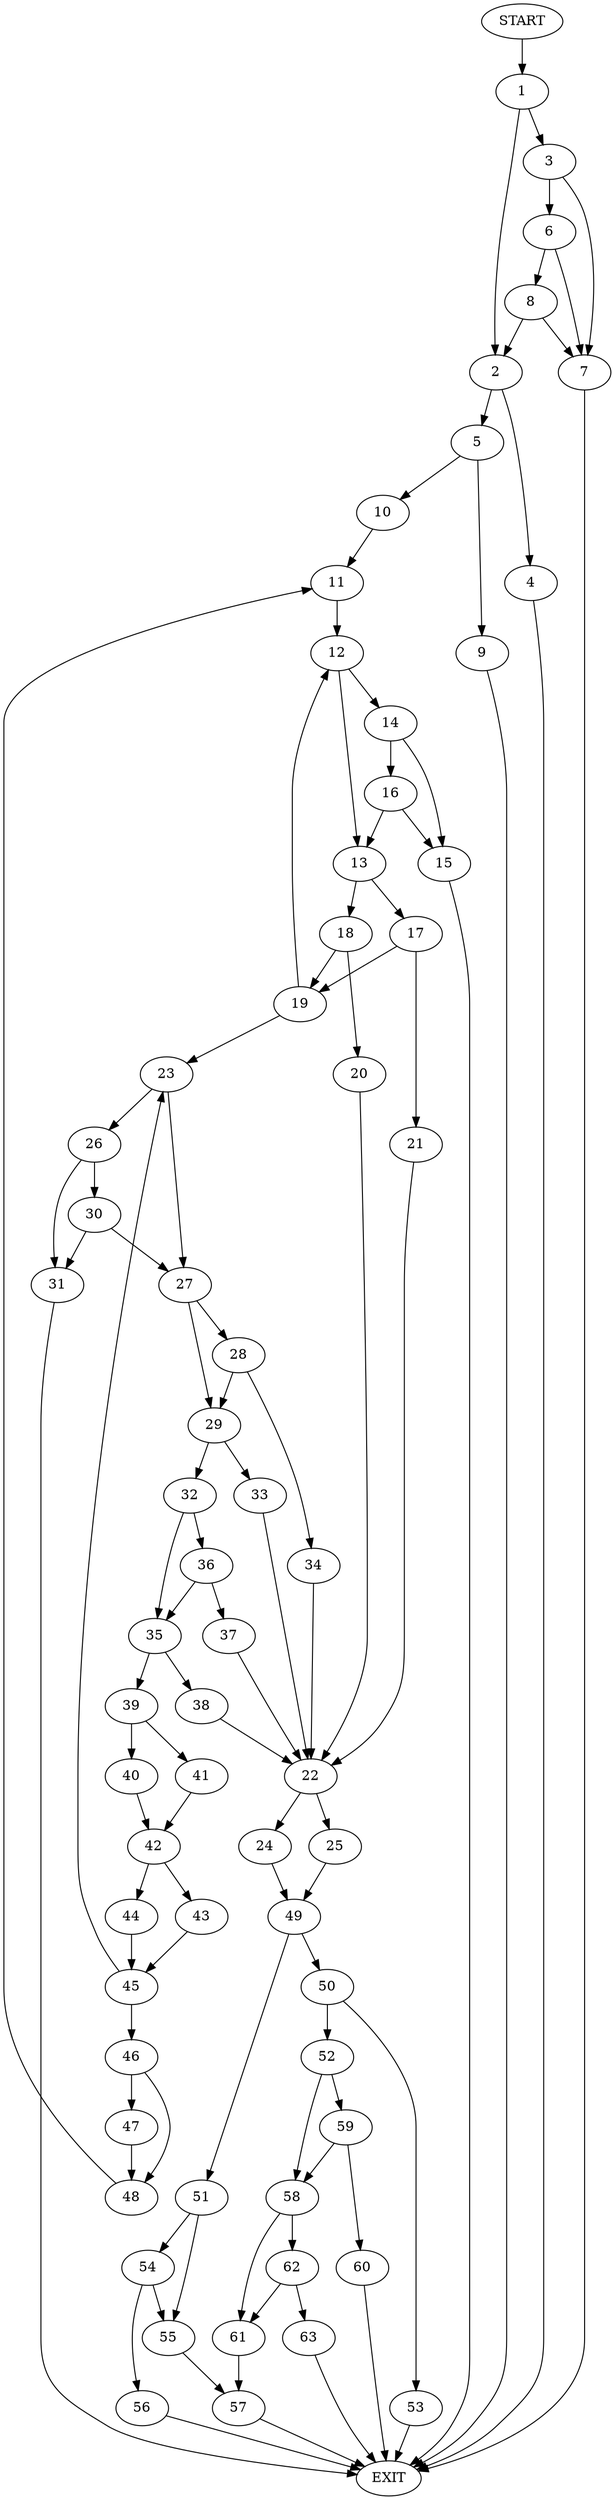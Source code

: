 digraph {
0 [label="START"]
64 [label="EXIT"]
0 -> 1
1 -> 2
1 -> 3
2 -> 4
2 -> 5
3 -> 6
3 -> 7
6 -> 7
6 -> 8
7 -> 64
8 -> 2
8 -> 7
4 -> 64
5 -> 9
5 -> 10
9 -> 64
10 -> 11
11 -> 12
12 -> 13
12 -> 14
14 -> 15
14 -> 16
13 -> 17
13 -> 18
16 -> 13
16 -> 15
15 -> 64
18 -> 19
18 -> 20
17 -> 19
17 -> 21
20 -> 22
19 -> 12
19 -> 23
22 -> 24
22 -> 25
21 -> 22
23 -> 26
23 -> 27
27 -> 28
27 -> 29
26 -> 30
26 -> 31
30 -> 27
30 -> 31
31 -> 64
29 -> 32
29 -> 33
28 -> 34
28 -> 29
34 -> 22
32 -> 35
32 -> 36
33 -> 22
36 -> 35
36 -> 37
35 -> 38
35 -> 39
37 -> 22
38 -> 22
39 -> 40
39 -> 41
41 -> 42
40 -> 42
42 -> 43
42 -> 44
44 -> 45
43 -> 45
45 -> 46
45 -> 23
46 -> 47
46 -> 48
47 -> 48
48 -> 11
24 -> 49
25 -> 49
49 -> 50
49 -> 51
50 -> 52
50 -> 53
51 -> 54
51 -> 55
54 -> 56
54 -> 55
55 -> 57
56 -> 64
57 -> 64
52 -> 58
52 -> 59
53 -> 64
59 -> 58
59 -> 60
58 -> 61
58 -> 62
60 -> 64
61 -> 57
62 -> 61
62 -> 63
63 -> 64
}
